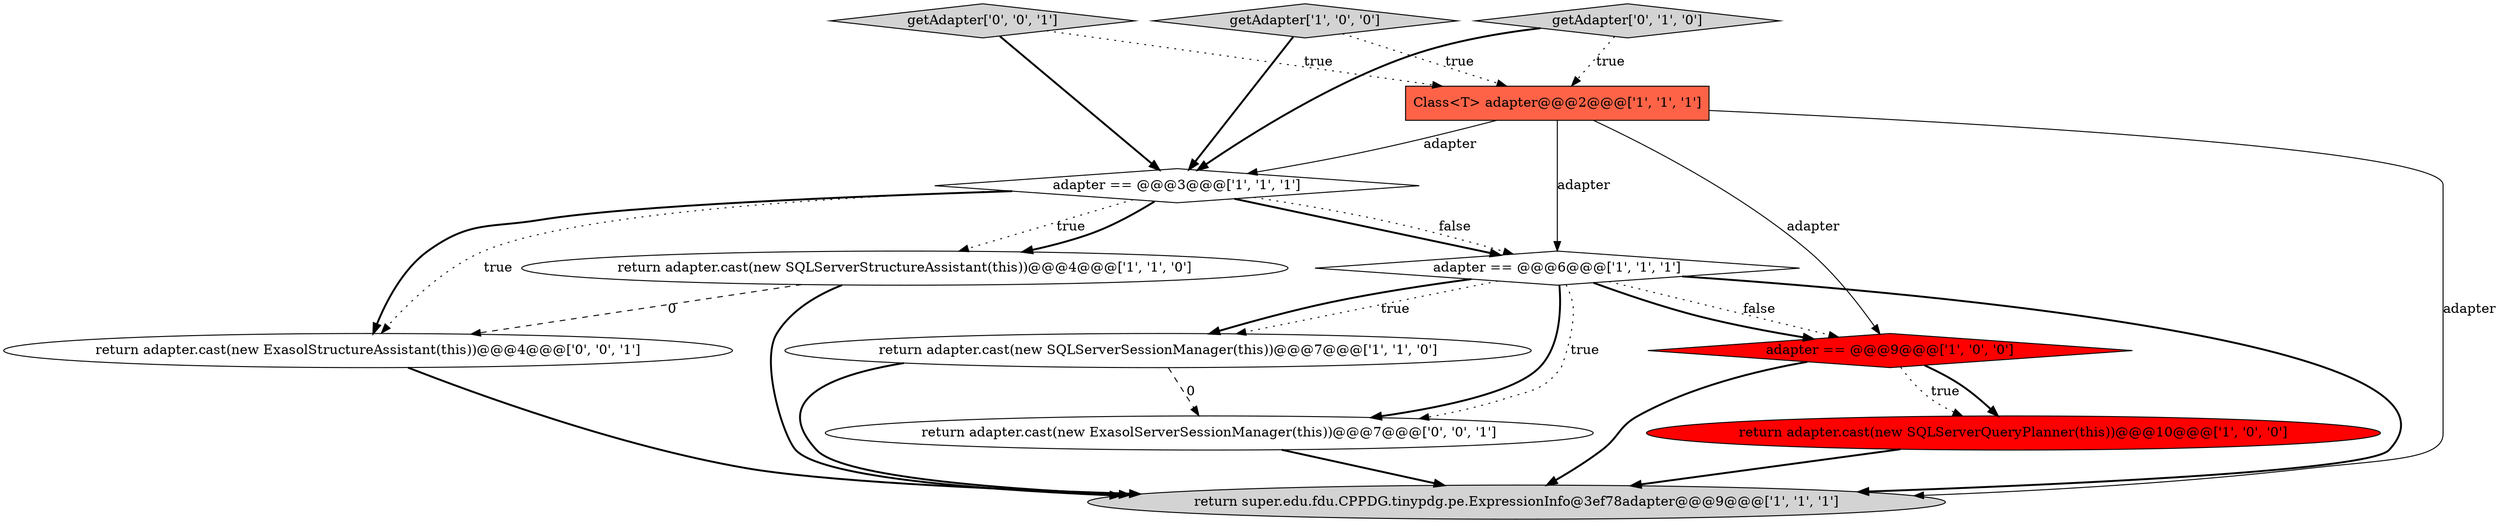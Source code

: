 digraph {
6 [style = filled, label = "getAdapter['1', '0', '0']", fillcolor = lightgray, shape = diamond image = "AAA0AAABBB1BBB"];
8 [style = filled, label = "adapter == @@@9@@@['1', '0', '0']", fillcolor = red, shape = diamond image = "AAA1AAABBB1BBB"];
5 [style = filled, label = "adapter == @@@3@@@['1', '1', '1']", fillcolor = white, shape = diamond image = "AAA0AAABBB1BBB"];
11 [style = filled, label = "return adapter.cast(new ExasolStructureAssistant(this))@@@4@@@['0', '0', '1']", fillcolor = white, shape = ellipse image = "AAA0AAABBB3BBB"];
0 [style = filled, label = "return adapter.cast(new SQLServerStructureAssistant(this))@@@4@@@['1', '1', '0']", fillcolor = white, shape = ellipse image = "AAA0AAABBB1BBB"];
3 [style = filled, label = "return super.edu.fdu.CPPDG.tinypdg.pe.ExpressionInfo@3ef78adapter@@@9@@@['1', '1', '1']", fillcolor = lightgray, shape = ellipse image = "AAA0AAABBB1BBB"];
1 [style = filled, label = "return adapter.cast(new SQLServerQueryPlanner(this))@@@10@@@['1', '0', '0']", fillcolor = red, shape = ellipse image = "AAA1AAABBB1BBB"];
7 [style = filled, label = "Class<T> adapter@@@2@@@['1', '1', '1']", fillcolor = tomato, shape = box image = "AAA0AAABBB1BBB"];
4 [style = filled, label = "adapter == @@@6@@@['1', '1', '1']", fillcolor = white, shape = diamond image = "AAA0AAABBB1BBB"];
10 [style = filled, label = "getAdapter['0', '0', '1']", fillcolor = lightgray, shape = diamond image = "AAA0AAABBB3BBB"];
12 [style = filled, label = "return adapter.cast(new ExasolServerSessionManager(this))@@@7@@@['0', '0', '1']", fillcolor = white, shape = ellipse image = "AAA0AAABBB3BBB"];
2 [style = filled, label = "return adapter.cast(new SQLServerSessionManager(this))@@@7@@@['1', '1', '0']", fillcolor = white, shape = ellipse image = "AAA0AAABBB1BBB"];
9 [style = filled, label = "getAdapter['0', '1', '0']", fillcolor = lightgray, shape = diamond image = "AAA0AAABBB2BBB"];
0->3 [style = bold, label=""];
4->3 [style = bold, label=""];
7->8 [style = solid, label="adapter"];
2->3 [style = bold, label=""];
8->3 [style = bold, label=""];
1->3 [style = bold, label=""];
0->11 [style = dashed, label="0"];
5->0 [style = dotted, label="true"];
4->2 [style = bold, label=""];
4->8 [style = dotted, label="false"];
4->2 [style = dotted, label="true"];
7->5 [style = solid, label="adapter"];
8->1 [style = dotted, label="true"];
8->1 [style = bold, label=""];
2->12 [style = dashed, label="0"];
6->5 [style = bold, label=""];
5->11 [style = dotted, label="true"];
10->5 [style = bold, label=""];
5->0 [style = bold, label=""];
11->3 [style = bold, label=""];
7->3 [style = solid, label="adapter"];
5->4 [style = bold, label=""];
7->4 [style = solid, label="adapter"];
6->7 [style = dotted, label="true"];
9->5 [style = bold, label=""];
4->12 [style = bold, label=""];
4->8 [style = bold, label=""];
5->11 [style = bold, label=""];
12->3 [style = bold, label=""];
9->7 [style = dotted, label="true"];
4->12 [style = dotted, label="true"];
10->7 [style = dotted, label="true"];
5->4 [style = dotted, label="false"];
}
